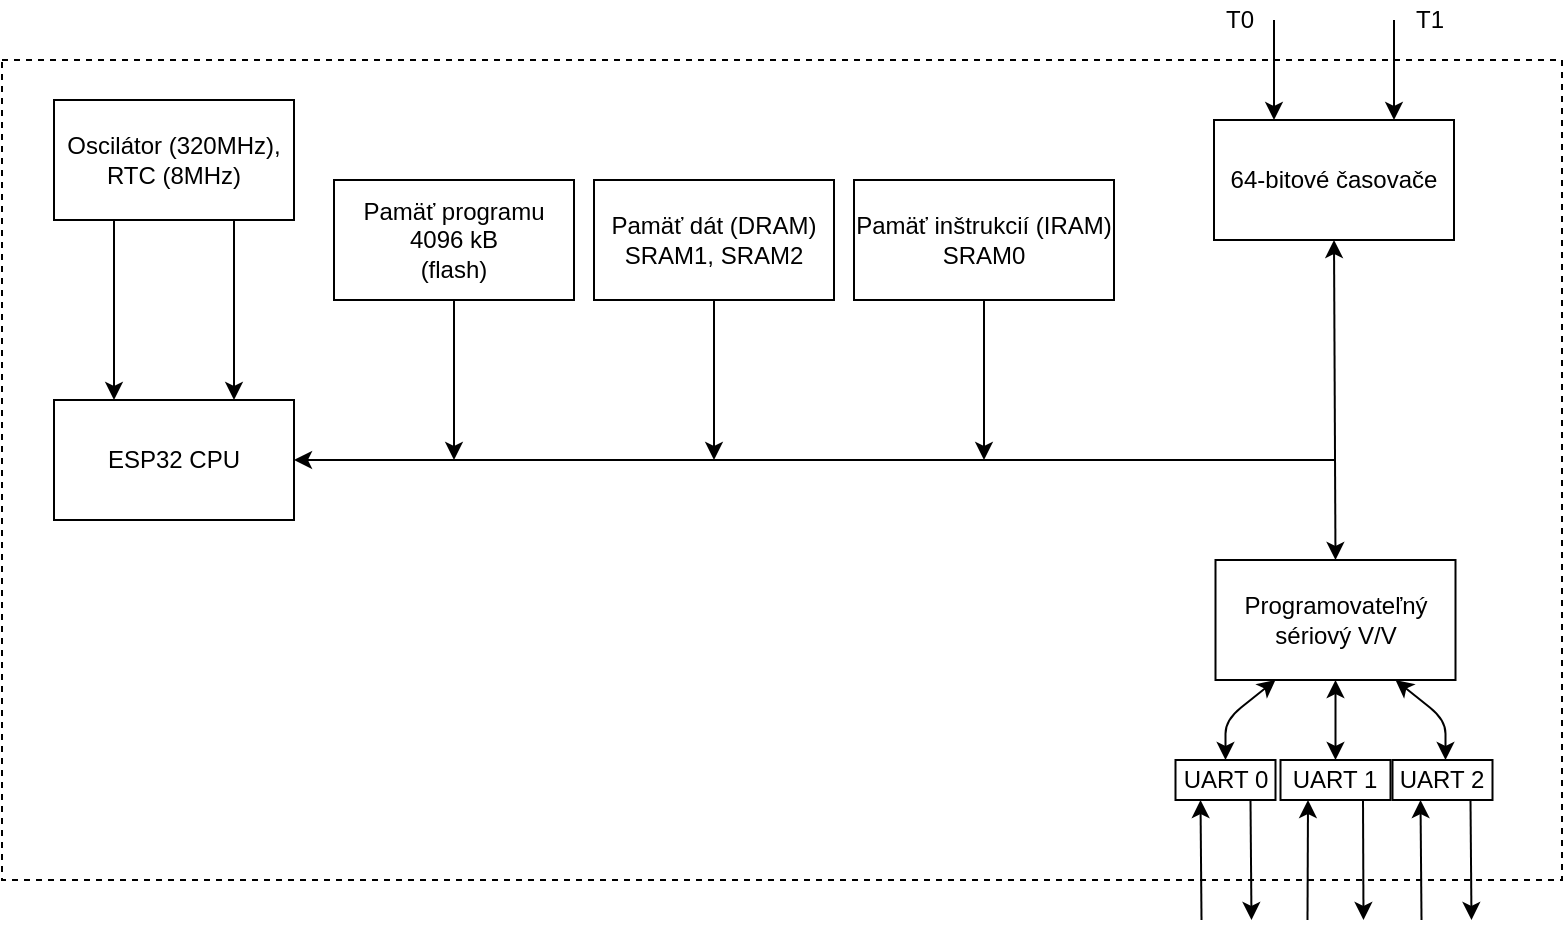 <mxfile version="14.4.9" type="device"><diagram id="zXiiVKY3KCViitx3J_kC" name="Page-1"><mxGraphModel dx="1102" dy="582" grid="1" gridSize="10" guides="1" tooltips="1" connect="1" arrows="1" fold="1" page="1" pageScale="1" pageWidth="827" pageHeight="1169" math="0" shadow="0"><root><mxCell id="0"/><mxCell id="1" parent="0"/><mxCell id="ifgi-waQJrbKyXwo_Bud-1" value="" style="rounded=0;whiteSpace=wrap;html=1;dashed=1;" vertex="1" parent="1"><mxGeometry x="24" y="110" width="780" height="410" as="geometry"/></mxCell><mxCell id="ifgi-waQJrbKyXwo_Bud-2" value="ESP32 CPU" style="rounded=0;whiteSpace=wrap;html=1;gradientColor=none;" vertex="1" parent="1"><mxGeometry x="50" y="280" width="120" height="60" as="geometry"/></mxCell><mxCell id="ifgi-waQJrbKyXwo_Bud-3" value="Programovateľný sériový V/V" style="rounded=0;whiteSpace=wrap;html=1;gradientColor=none;" vertex="1" parent="1"><mxGeometry x="630.75" y="360" width="120" height="60" as="geometry"/></mxCell><mxCell id="ifgi-waQJrbKyXwo_Bud-4" value="UART 0" style="rounded=0;whiteSpace=wrap;html=1;gradientColor=none;" vertex="1" parent="1"><mxGeometry x="610.75" y="460" width="50" height="20" as="geometry"/></mxCell><mxCell id="ifgi-waQJrbKyXwo_Bud-5" value="UART 1" style="rounded=0;whiteSpace=wrap;html=1;gradientColor=none;" vertex="1" parent="1"><mxGeometry x="663.25" y="460" width="55" height="20" as="geometry"/></mxCell><mxCell id="ifgi-waQJrbKyXwo_Bud-6" value="UART 2" style="rounded=0;whiteSpace=wrap;html=1;gradientColor=none;" vertex="1" parent="1"><mxGeometry x="719.25" y="460" width="50" height="20" as="geometry"/></mxCell><mxCell id="ifgi-waQJrbKyXwo_Bud-8" value="" style="endArrow=classic;html=1;exitX=0.75;exitY=1;exitDx=0;exitDy=0;" edge="1" parent="1" source="ifgi-waQJrbKyXwo_Bud-4"><mxGeometry width="50" height="50" relative="1" as="geometry"><mxPoint x="370.75" y="320" as="sourcePoint"/><mxPoint x="648.75" y="540" as="targetPoint"/></mxGeometry></mxCell><mxCell id="ifgi-waQJrbKyXwo_Bud-9" value="" style="endArrow=classic;html=1;exitX=0.75;exitY=1;exitDx=0;exitDy=0;" edge="1" parent="1" source="ifgi-waQJrbKyXwo_Bud-5"><mxGeometry width="50" height="50" relative="1" as="geometry"><mxPoint x="370.75" y="320" as="sourcePoint"/><mxPoint x="704.75" y="540" as="targetPoint"/></mxGeometry></mxCell><mxCell id="ifgi-waQJrbKyXwo_Bud-10" value="" style="endArrow=classic;html=1;exitX=0.75;exitY=1;exitDx=0;exitDy=0;" edge="1" parent="1"><mxGeometry width="50" height="50" relative="1" as="geometry"><mxPoint x="758.25" y="480" as="sourcePoint"/><mxPoint x="758.75" y="540" as="targetPoint"/></mxGeometry></mxCell><mxCell id="ifgi-waQJrbKyXwo_Bud-11" value="" style="endArrow=classic;startArrow=classic;html=1;exitX=0.5;exitY=0;exitDx=0;exitDy=0;entryX=0.25;entryY=1;entryDx=0;entryDy=0;" edge="1" parent="1" source="ifgi-waQJrbKyXwo_Bud-4" target="ifgi-waQJrbKyXwo_Bud-3"><mxGeometry width="50" height="50" relative="1" as="geometry"><mxPoint x="580.75" y="420" as="sourcePoint"/><mxPoint x="630.75" y="370" as="targetPoint"/><Array as="points"><mxPoint x="635.75" y="440"/></Array></mxGeometry></mxCell><mxCell id="ifgi-waQJrbKyXwo_Bud-12" value="" style="endArrow=classic;startArrow=classic;html=1;exitX=0.5;exitY=0;exitDx=0;exitDy=0;entryX=0.5;entryY=1;entryDx=0;entryDy=0;" edge="1" parent="1" source="ifgi-waQJrbKyXwo_Bud-5" target="ifgi-waQJrbKyXwo_Bud-3"><mxGeometry width="50" height="50" relative="1" as="geometry"><mxPoint x="580.75" y="420" as="sourcePoint"/><mxPoint x="630.75" y="370" as="targetPoint"/></mxGeometry></mxCell><mxCell id="ifgi-waQJrbKyXwo_Bud-14" value="" style="endArrow=classic;startArrow=classic;html=1;exitX=0.5;exitY=0;exitDx=0;exitDy=0;entryX=0.75;entryY=1;entryDx=0;entryDy=0;" edge="1" parent="1" target="ifgi-waQJrbKyXwo_Bud-3"><mxGeometry width="50" height="50" relative="1" as="geometry"><mxPoint x="745.75" y="460" as="sourcePoint"/><mxPoint x="630.75" y="370" as="targetPoint"/><Array as="points"><mxPoint x="745.75" y="440"/></Array></mxGeometry></mxCell><mxCell id="ifgi-waQJrbKyXwo_Bud-15" value="" style="endArrow=classic;html=1;entryX=0.25;entryY=1;entryDx=0;entryDy=0;" edge="1" parent="1" target="ifgi-waQJrbKyXwo_Bud-4"><mxGeometry width="50" height="50" relative="1" as="geometry"><mxPoint x="623.75" y="540" as="sourcePoint"/><mxPoint x="580.75" y="410" as="targetPoint"/></mxGeometry></mxCell><mxCell id="ifgi-waQJrbKyXwo_Bud-16" value="" style="endArrow=classic;html=1;entryX=0.25;entryY=1;entryDx=0;entryDy=0;" edge="1" parent="1" target="ifgi-waQJrbKyXwo_Bud-5"><mxGeometry width="50" height="50" relative="1" as="geometry"><mxPoint x="676.75" y="540" as="sourcePoint"/><mxPoint x="633.25" y="490" as="targetPoint"/></mxGeometry></mxCell><mxCell id="ifgi-waQJrbKyXwo_Bud-17" value="" style="endArrow=classic;html=1;entryX=0.25;entryY=1;entryDx=0;entryDy=0;" edge="1" parent="1"><mxGeometry width="50" height="50" relative="1" as="geometry"><mxPoint x="733.75" y="540" as="sourcePoint"/><mxPoint x="733.25" y="480" as="targetPoint"/></mxGeometry></mxCell><mxCell id="ifgi-waQJrbKyXwo_Bud-20" value="Oscilátor (320MHz), RTC (8MHz)" style="rounded=0;whiteSpace=wrap;html=1;gradientColor=none;" vertex="1" parent="1"><mxGeometry x="50" y="130" width="120" height="60" as="geometry"/></mxCell><mxCell id="ifgi-waQJrbKyXwo_Bud-21" value="" style="endArrow=classic;html=1;exitX=0.25;exitY=1;exitDx=0;exitDy=0;entryX=0.25;entryY=0;entryDx=0;entryDy=0;" edge="1" parent="1" source="ifgi-waQJrbKyXwo_Bud-20" target="ifgi-waQJrbKyXwo_Bud-2"><mxGeometry width="50" height="50" relative="1" as="geometry"><mxPoint x="540" y="360" as="sourcePoint"/><mxPoint x="590" y="310" as="targetPoint"/></mxGeometry></mxCell><mxCell id="ifgi-waQJrbKyXwo_Bud-22" value="" style="endArrow=classic;html=1;exitX=0.75;exitY=1;exitDx=0;exitDy=0;entryX=0.75;entryY=0;entryDx=0;entryDy=0;" edge="1" parent="1" source="ifgi-waQJrbKyXwo_Bud-20" target="ifgi-waQJrbKyXwo_Bud-2"><mxGeometry width="50" height="50" relative="1" as="geometry"><mxPoint x="540" y="360" as="sourcePoint"/><mxPoint x="590" y="310" as="targetPoint"/></mxGeometry></mxCell><mxCell id="ifgi-waQJrbKyXwo_Bud-23" value="64-bitové časovače" style="rounded=0;whiteSpace=wrap;html=1;gradientColor=none;" vertex="1" parent="1"><mxGeometry x="630" y="140" width="120" height="60" as="geometry"/></mxCell><mxCell id="ifgi-waQJrbKyXwo_Bud-24" value="" style="endArrow=classic;html=1;entryX=0.25;entryY=0;entryDx=0;entryDy=0;" edge="1" parent="1" target="ifgi-waQJrbKyXwo_Bud-23"><mxGeometry width="50" height="50" relative="1" as="geometry"><mxPoint x="660" y="90" as="sourcePoint"/><mxPoint x="590" y="310" as="targetPoint"/></mxGeometry></mxCell><mxCell id="ifgi-waQJrbKyXwo_Bud-25" value="" style="endArrow=classic;html=1;entryX=0.75;entryY=0;entryDx=0;entryDy=0;" edge="1" parent="1" target="ifgi-waQJrbKyXwo_Bud-23"><mxGeometry width="50" height="50" relative="1" as="geometry"><mxPoint x="720" y="90" as="sourcePoint"/><mxPoint x="670" y="150" as="targetPoint"/></mxGeometry></mxCell><mxCell id="ifgi-waQJrbKyXwo_Bud-27" value="Pamäť programu&lt;br&gt;4096 kB&lt;br&gt;(flash)" style="rounded=0;whiteSpace=wrap;html=1;gradientColor=none;" vertex="1" parent="1"><mxGeometry x="190" y="170" width="120" height="60" as="geometry"/></mxCell><mxCell id="ifgi-waQJrbKyXwo_Bud-32" value="" style="endArrow=classic;startArrow=classic;html=1;entryX=0.5;entryY=1;entryDx=0;entryDy=0;exitX=0.5;exitY=0;exitDx=0;exitDy=0;" edge="1" parent="1" source="ifgi-waQJrbKyXwo_Bud-3" target="ifgi-waQJrbKyXwo_Bud-23"><mxGeometry width="50" height="50" relative="1" as="geometry"><mxPoint x="540" y="340" as="sourcePoint"/><mxPoint x="590" y="290" as="targetPoint"/></mxGeometry></mxCell><mxCell id="ifgi-waQJrbKyXwo_Bud-33" value="" style="endArrow=classic;html=1;entryX=1;entryY=0.5;entryDx=0;entryDy=0;" edge="1" parent="1" target="ifgi-waQJrbKyXwo_Bud-2"><mxGeometry width="50" height="50" relative="1" as="geometry"><mxPoint x="690" y="310" as="sourcePoint"/><mxPoint x="590" y="290" as="targetPoint"/></mxGeometry></mxCell><mxCell id="ifgi-waQJrbKyXwo_Bud-34" value="Pamäť dát (DRAM)&lt;br&gt;SRAM1, SRAM2" style="rounded=0;whiteSpace=wrap;html=1;gradientColor=none;" vertex="1" parent="1"><mxGeometry x="320" y="170" width="120" height="60" as="geometry"/></mxCell><mxCell id="ifgi-waQJrbKyXwo_Bud-36" value="Pamäť inštrukcií (IRAM)&lt;br&gt;SRAM0" style="rounded=0;whiteSpace=wrap;html=1;gradientColor=none;" vertex="1" parent="1"><mxGeometry x="450" y="170" width="130" height="60" as="geometry"/></mxCell><mxCell id="ifgi-waQJrbKyXwo_Bud-37" value="" style="endArrow=classic;html=1;exitX=0.5;exitY=1;exitDx=0;exitDy=0;" edge="1" parent="1" source="ifgi-waQJrbKyXwo_Bud-27"><mxGeometry width="50" height="50" relative="1" as="geometry"><mxPoint x="540" y="330" as="sourcePoint"/><mxPoint x="250" y="310" as="targetPoint"/></mxGeometry></mxCell><mxCell id="ifgi-waQJrbKyXwo_Bud-38" value="" style="endArrow=classic;html=1;exitX=0.5;exitY=1;exitDx=0;exitDy=0;" edge="1" parent="1" source="ifgi-waQJrbKyXwo_Bud-34"><mxGeometry width="50" height="50" relative="1" as="geometry"><mxPoint x="260" y="240" as="sourcePoint"/><mxPoint x="380" y="310" as="targetPoint"/></mxGeometry></mxCell><mxCell id="ifgi-waQJrbKyXwo_Bud-39" value="" style="endArrow=classic;html=1;exitX=0.5;exitY=1;exitDx=0;exitDy=0;" edge="1" parent="1" source="ifgi-waQJrbKyXwo_Bud-36"><mxGeometry width="50" height="50" relative="1" as="geometry"><mxPoint x="390" y="240" as="sourcePoint"/><mxPoint x="515" y="310" as="targetPoint"/></mxGeometry></mxCell><mxCell id="ifgi-waQJrbKyXwo_Bud-40" value="T0" style="text;html=1;strokeColor=none;fillColor=none;align=center;verticalAlign=middle;whiteSpace=wrap;rounded=0;" vertex="1" parent="1"><mxGeometry x="623.25" y="80" width="40" height="20" as="geometry"/></mxCell><mxCell id="ifgi-waQJrbKyXwo_Bud-41" value="T1" style="text;html=1;strokeColor=none;fillColor=none;align=center;verticalAlign=middle;whiteSpace=wrap;rounded=0;" vertex="1" parent="1"><mxGeometry x="718.25" y="80" width="40" height="20" as="geometry"/></mxCell></root></mxGraphModel></diagram></mxfile>